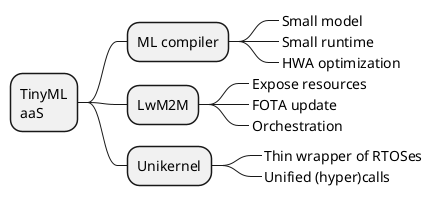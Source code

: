 @startmindmap

* TinyML\naaS
** ML compiler
***_ Small model
***_ Small runtime
***_ HWA optimization
** LwM2M
***_ Expose resources
***_ FOTA update
***_ Orchestration
** Unikernel
***_ Thin wrapper of RTOSes
***_ Unified (hyper)calls

@endmindmap


newpage


@startmindmap

scale 1.5
* TinyML\naaS
** ML compiler
***_ Small model
***_ Small runtime
***_ HWA optimization
** LwM2M
***_ Expose resources
***_ FOTA update
***_ Orchestration
** Unikernel
***_ Thin wrapper of RTOSes
***_ Unified (hyper)calls

@endmindmap


